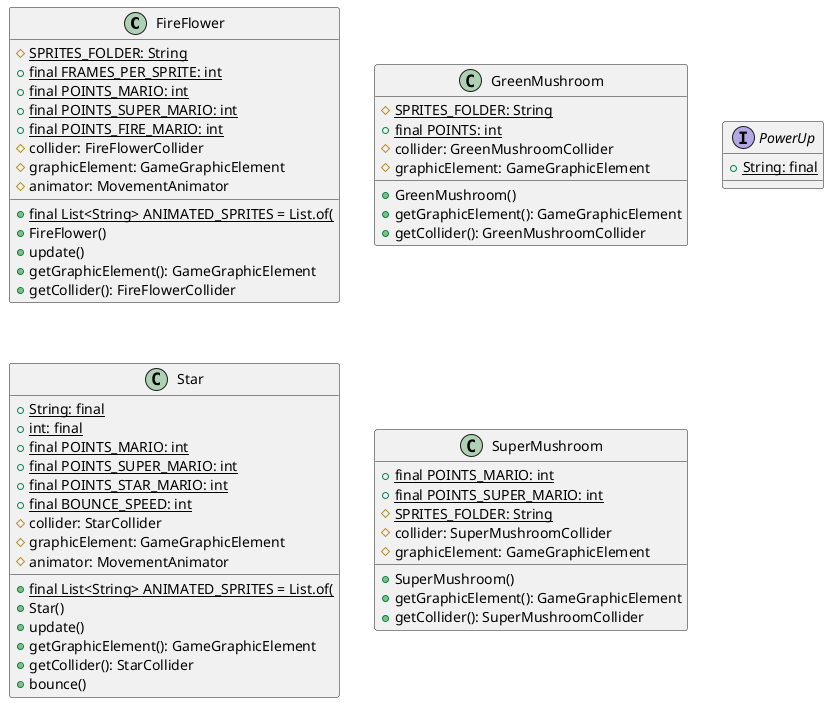 @startuml
class FireFlower {
   #{static} SPRITES_FOLDER: String
   +final {static} List<String> ANIMATED_SPRITES = List.of(
   +final {static} FRAMES_PER_SPRITE: int
   +final {static} POINTS_MARIO: int
   +final {static} POINTS_SUPER_MARIO: int
   +final {static} POINTS_FIRE_MARIO: int
   #collider: FireFlowerCollider
   #graphicElement: GameGraphicElement
   #animator: MovementAnimator
   +FireFlower()
   +update()
   +getGraphicElement(): GameGraphicElement 
   +getCollider(): FireFlowerCollider 
}

class GreenMushroom {
   #{static} SPRITES_FOLDER: String
   +final {static} POINTS: int
   #collider: GreenMushroomCollider
   #graphicElement: GameGraphicElement
   +GreenMushroom()
   +getGraphicElement(): GameGraphicElement 
   +getCollider(): GreenMushroomCollider 
}

interface PowerUp {
   +{static} String: final
}

class Star {
   +{static} String: final
   +{static} final List<String> ANIMATED_SPRITES = List.of(
   +{static} int: final
   +final {static} POINTS_MARIO: int
   +final {static} POINTS_SUPER_MARIO: int
   +final {static} POINTS_STAR_MARIO: int
   +final {static} BOUNCE_SPEED: int
   #collider: StarCollider
   #graphicElement: GameGraphicElement
   #animator: MovementAnimator
   +Star()
   +update()
   +getGraphicElement(): GameGraphicElement 
   +getCollider(): StarCollider 
   +bounce()
}

class SuperMushroom {
   +final {static} POINTS_MARIO: int
   +final {static} POINTS_SUPER_MARIO: int
   #{static} SPRITES_FOLDER: String
   #collider: SuperMushroomCollider
   #graphicElement: GameGraphicElement
   +SuperMushroom()
   +getGraphicElement(): GameGraphicElement 
   +getCollider(): SuperMushroomCollider 
}

@enduml
